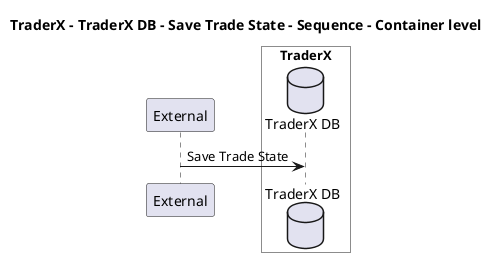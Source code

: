 @startuml

title TraderX - TraderX DB - Save Trade State - Sequence - Container level

participant "External" as C4InterFlow.SoftwareSystems.ExternalSystem

box "TraderX" #White
    database "TraderX DB" as TraderX.SoftwareSystems.TraderX.Containers.TraderXDB
end box


C4InterFlow.SoftwareSystems.ExternalSystem -> TraderX.SoftwareSystems.TraderX.Containers.TraderXDB : Save Trade State


@enduml
